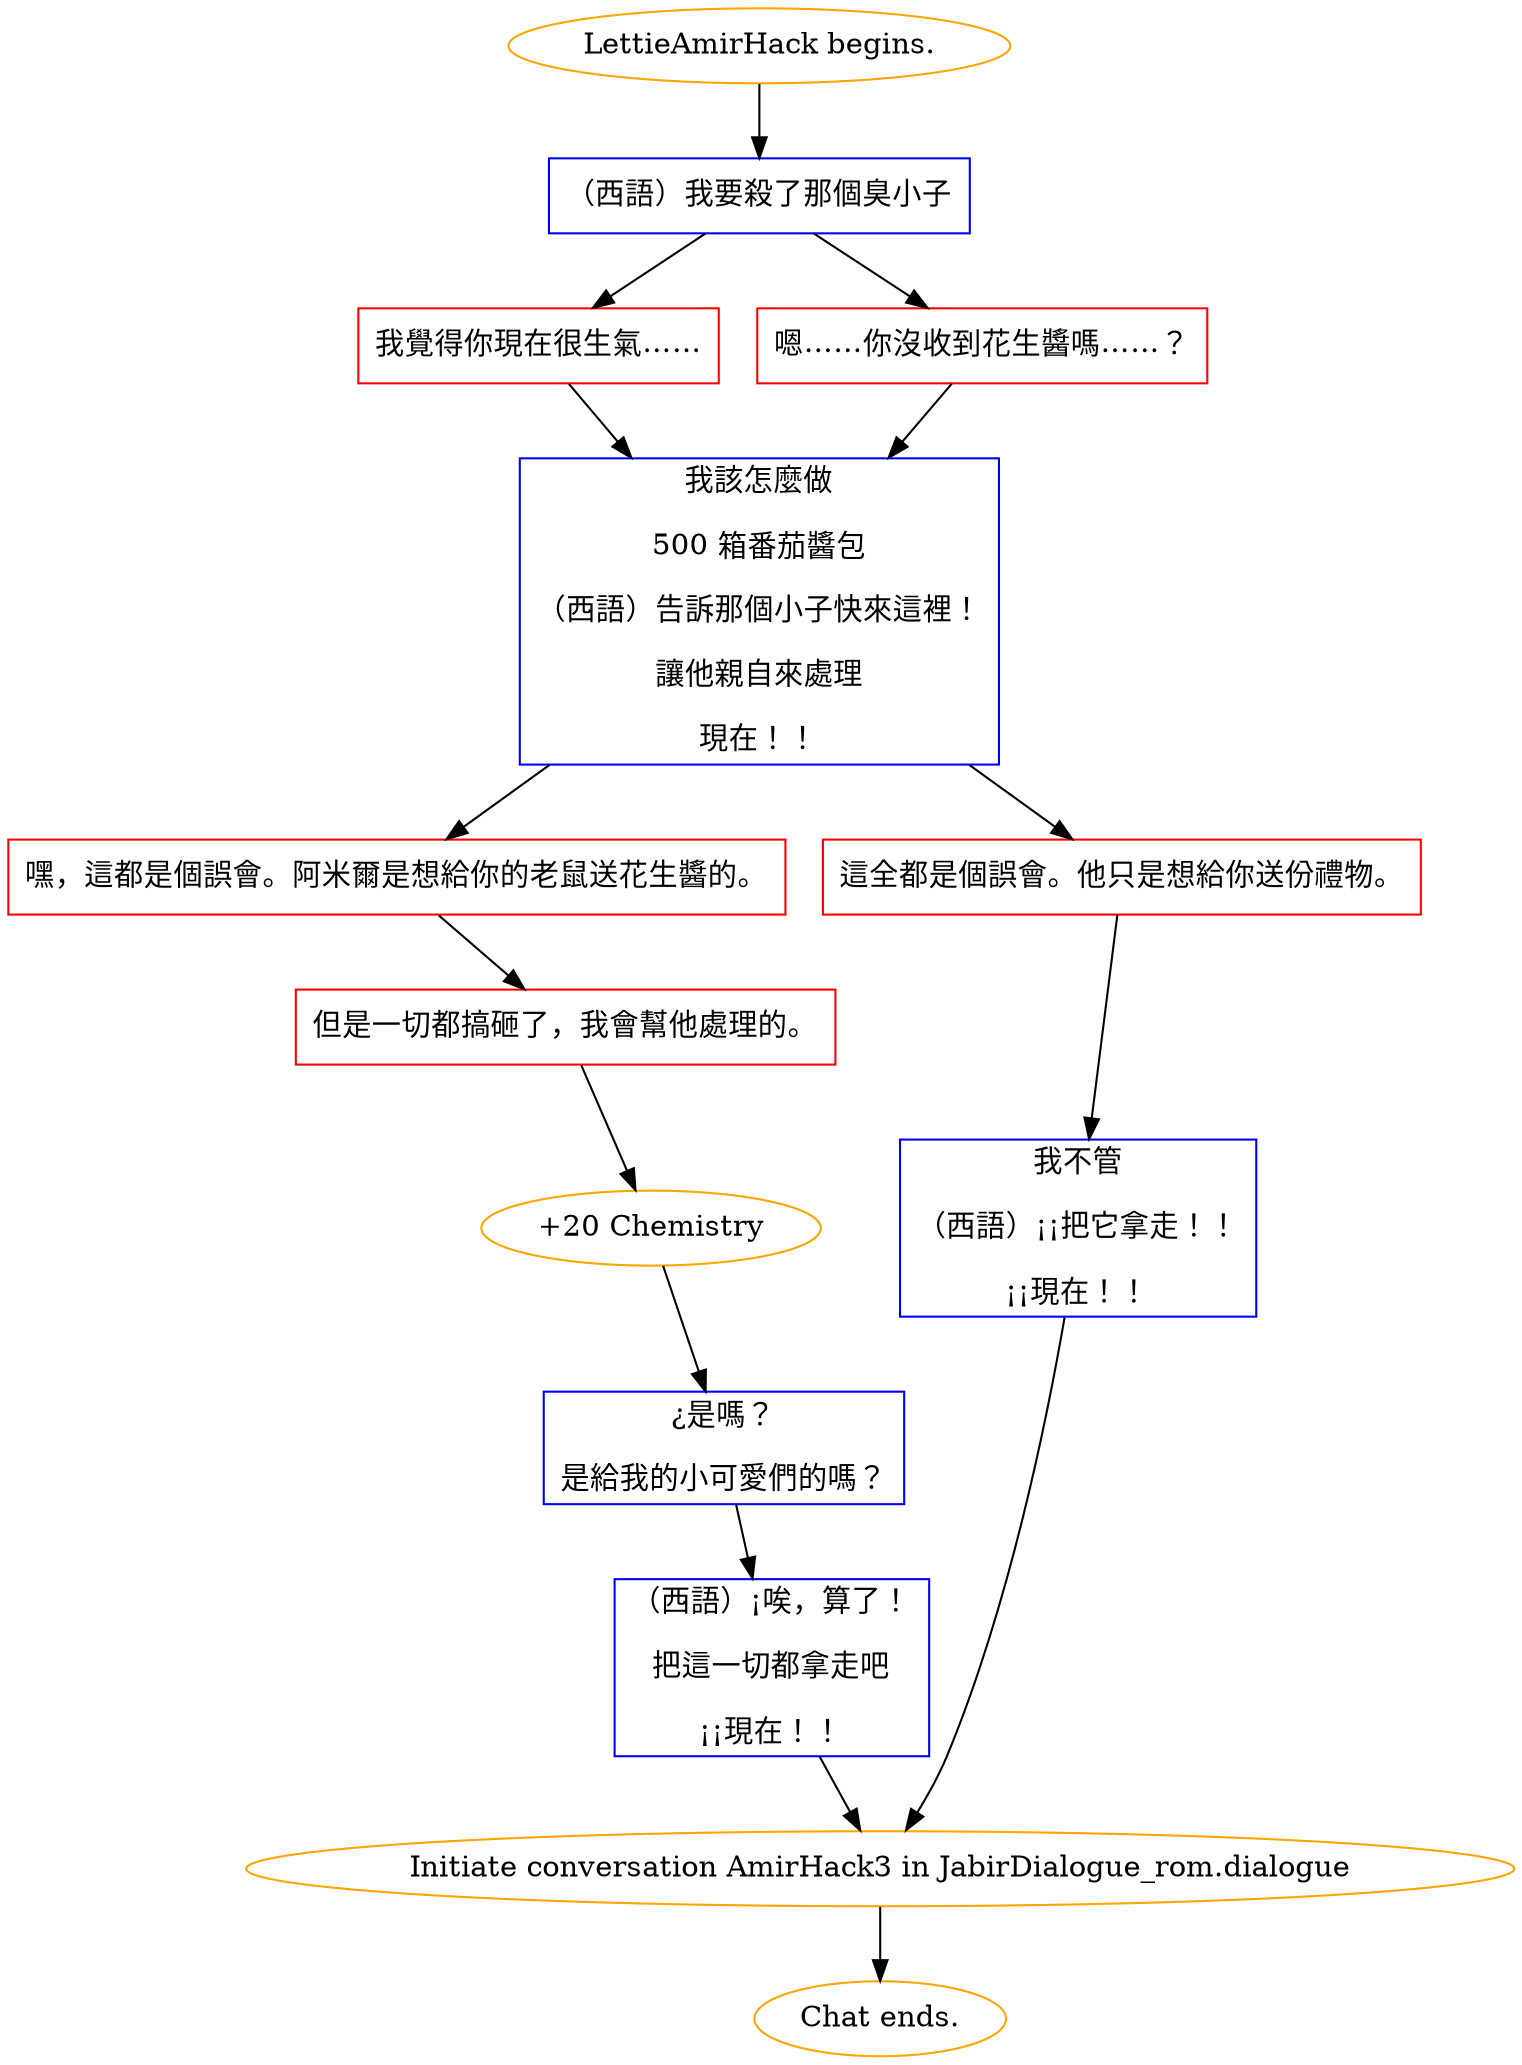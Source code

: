 digraph {
	"LettieAmirHack begins." [color=orange];
		"LettieAmirHack begins." -> j2747582127;
	j2747582127 [label="（西語）我要殺了那個臭小子",shape=box,color=blue];
		j2747582127 -> j1215723834;
		j2747582127 -> j1143631184;
	j1215723834 [label="我覺得你現在很生氣……",shape=box,color=red];
		j1215723834 -> j2433544390;
	j1143631184 [label="嗯……你沒收到花生醬嗎……？",shape=box,color=red];
		j1143631184 -> j2433544390;
	j2433544390 [label="我該怎麼做
500 箱番茄醬包
（西語）告訴那個小子快來這裡！
讓他親自來處理
現在！！",shape=box,color=blue];
		j2433544390 -> j3295691007;
		j2433544390 -> j259740180;
	j3295691007 [label="嘿，這都是個誤會。阿米爾是想給你的老鼠送花生醬的。",shape=box,color=red];
		j3295691007 -> j2131745563;
	j259740180 [label="這全都是個誤會。他只是想給你送份禮物。",shape=box,color=red];
		j259740180 -> j3080681592;
	j2131745563 [label="但是一切都搞砸了，我會幫他處理的。",shape=box,color=red];
		j2131745563 -> j504525015;
	j3080681592 [label="我不管
（西語）¡¡把它拿走！！
¡¡現在！！",shape=box,color=blue];
		j3080681592 -> "Initiate conversation AmirHack3 in JabirDialogue_rom.dialogue";
	j504525015 [label="+20 Chemistry",color=orange];
		j504525015 -> j734887031;
	"Initiate conversation AmirHack3 in JabirDialogue_rom.dialogue" [label="Initiate conversation AmirHack3 in JabirDialogue_rom.dialogue",color=orange];
		"Initiate conversation AmirHack3 in JabirDialogue_rom.dialogue" -> "Chat ends.";
	j734887031 [label="¿是嗎？
是給我的小可愛們的嗎？",shape=box,color=blue];
		j734887031 -> j4177202952;
	"Chat ends." [color=orange];
	j4177202952 [label="（西語）¡唉，算了！
把這一切都拿走吧
¡¡現在！！",shape=box,color=blue];
		j4177202952 -> "Initiate conversation AmirHack3 in JabirDialogue_rom.dialogue";
}